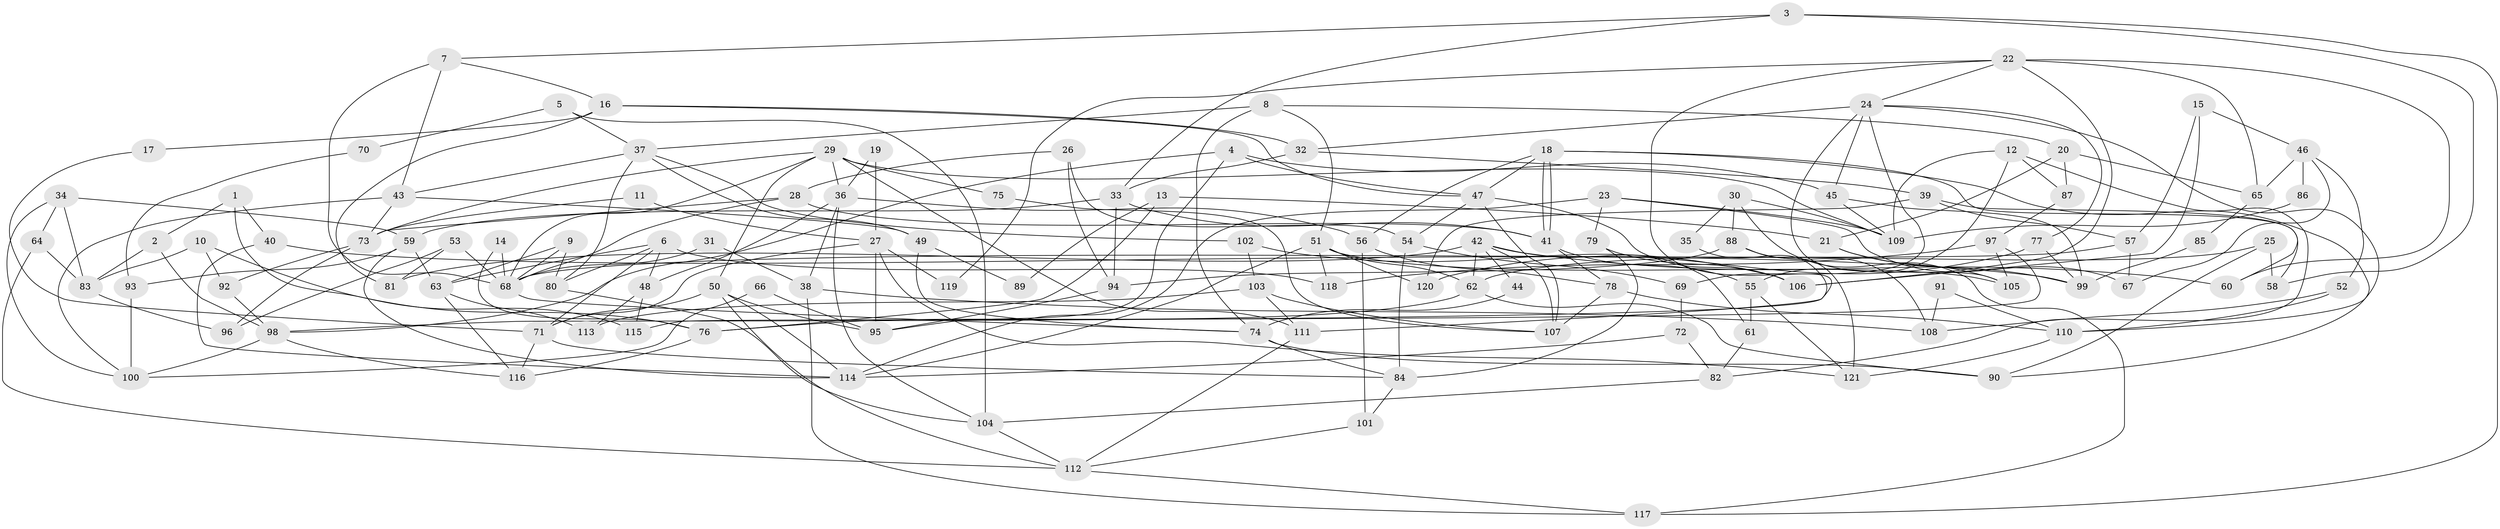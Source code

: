 // Generated by graph-tools (version 1.1) at 2025/50/03/09/25 03:50:07]
// undirected, 121 vertices, 242 edges
graph export_dot {
graph [start="1"]
  node [color=gray90,style=filled];
  1;
  2;
  3;
  4;
  5;
  6;
  7;
  8;
  9;
  10;
  11;
  12;
  13;
  14;
  15;
  16;
  17;
  18;
  19;
  20;
  21;
  22;
  23;
  24;
  25;
  26;
  27;
  28;
  29;
  30;
  31;
  32;
  33;
  34;
  35;
  36;
  37;
  38;
  39;
  40;
  41;
  42;
  43;
  44;
  45;
  46;
  47;
  48;
  49;
  50;
  51;
  52;
  53;
  54;
  55;
  56;
  57;
  58;
  59;
  60;
  61;
  62;
  63;
  64;
  65;
  66;
  67;
  68;
  69;
  70;
  71;
  72;
  73;
  74;
  75;
  76;
  77;
  78;
  79;
  80;
  81;
  82;
  83;
  84;
  85;
  86;
  87;
  88;
  89;
  90;
  91;
  92;
  93;
  94;
  95;
  96;
  97;
  98;
  99;
  100;
  101;
  102;
  103;
  104;
  105;
  106;
  107;
  108;
  109;
  110;
  111;
  112;
  113;
  114;
  115;
  116;
  117;
  118;
  119;
  120;
  121;
  1 -- 2;
  1 -- 40;
  1 -- 115;
  2 -- 98;
  2 -- 83;
  3 -- 58;
  3 -- 33;
  3 -- 7;
  3 -- 117;
  4 -- 45;
  4 -- 47;
  4 -- 95;
  4 -- 98;
  5 -- 104;
  5 -- 37;
  5 -- 70;
  6 -- 48;
  6 -- 63;
  6 -- 71;
  6 -- 80;
  6 -- 118;
  7 -- 43;
  7 -- 16;
  7 -- 68;
  8 -- 37;
  8 -- 74;
  8 -- 20;
  8 -- 51;
  9 -- 80;
  9 -- 68;
  9 -- 63;
  10 -- 83;
  10 -- 92;
  10 -- 76;
  11 -- 27;
  11 -- 73;
  12 -- 87;
  12 -- 109;
  12 -- 55;
  12 -- 82;
  13 -- 76;
  13 -- 21;
  13 -- 89;
  14 -- 68;
  14 -- 76;
  15 -- 46;
  15 -- 106;
  15 -- 57;
  16 -- 32;
  16 -- 17;
  16 -- 47;
  16 -- 81;
  17 -- 71;
  18 -- 47;
  18 -- 41;
  18 -- 41;
  18 -- 56;
  18 -- 60;
  18 -- 90;
  19 -- 27;
  19 -- 36;
  20 -- 65;
  20 -- 21;
  20 -- 87;
  21 -- 105;
  21 -- 99;
  22 -- 24;
  22 -- 60;
  22 -- 65;
  22 -- 106;
  22 -- 111;
  22 -- 119;
  23 -- 114;
  23 -- 79;
  23 -- 67;
  23 -- 109;
  24 -- 45;
  24 -- 105;
  24 -- 32;
  24 -- 69;
  24 -- 77;
  24 -- 110;
  25 -- 62;
  25 -- 90;
  25 -- 58;
  26 -- 28;
  26 -- 94;
  26 -- 54;
  27 -- 95;
  27 -- 71;
  27 -- 119;
  27 -- 121;
  28 -- 68;
  28 -- 41;
  28 -- 73;
  29 -- 111;
  29 -- 36;
  29 -- 50;
  29 -- 68;
  29 -- 73;
  29 -- 75;
  29 -- 109;
  30 -- 109;
  30 -- 117;
  30 -- 35;
  30 -- 88;
  31 -- 68;
  31 -- 38;
  32 -- 33;
  32 -- 39;
  33 -- 59;
  33 -- 41;
  33 -- 94;
  34 -- 100;
  34 -- 59;
  34 -- 64;
  34 -- 83;
  35 -- 98;
  36 -- 56;
  36 -- 104;
  36 -- 38;
  36 -- 48;
  37 -- 102;
  37 -- 49;
  37 -- 43;
  37 -- 80;
  38 -- 117;
  38 -- 108;
  39 -- 57;
  39 -- 58;
  39 -- 120;
  40 -- 99;
  40 -- 114;
  41 -- 55;
  41 -- 78;
  42 -- 62;
  42 -- 61;
  42 -- 44;
  42 -- 60;
  42 -- 81;
  42 -- 107;
  43 -- 73;
  43 -- 49;
  43 -- 100;
  44 -- 74;
  45 -- 109;
  45 -- 99;
  46 -- 67;
  46 -- 52;
  46 -- 65;
  46 -- 86;
  47 -- 107;
  47 -- 54;
  47 -- 106;
  48 -- 113;
  48 -- 115;
  49 -- 74;
  49 -- 89;
  50 -- 95;
  50 -- 71;
  50 -- 112;
  50 -- 114;
  51 -- 114;
  51 -- 62;
  51 -- 105;
  51 -- 118;
  51 -- 120;
  52 -- 108;
  52 -- 110;
  53 -- 68;
  53 -- 81;
  53 -- 96;
  54 -- 69;
  54 -- 84;
  55 -- 121;
  55 -- 61;
  56 -- 101;
  56 -- 78;
  57 -- 68;
  57 -- 67;
  59 -- 63;
  59 -- 114;
  59 -- 93;
  61 -- 82;
  62 -- 90;
  62 -- 76;
  63 -- 116;
  63 -- 113;
  64 -- 83;
  64 -- 112;
  65 -- 85;
  66 -- 100;
  66 -- 95;
  68 -- 74;
  69 -- 72;
  70 -- 93;
  71 -- 84;
  71 -- 116;
  72 -- 82;
  72 -- 114;
  73 -- 92;
  73 -- 96;
  74 -- 84;
  74 -- 90;
  75 -- 107;
  76 -- 116;
  77 -- 120;
  77 -- 99;
  78 -- 107;
  78 -- 110;
  79 -- 106;
  79 -- 84;
  80 -- 104;
  82 -- 104;
  83 -- 96;
  84 -- 101;
  85 -- 99;
  86 -- 109;
  87 -- 97;
  88 -- 121;
  88 -- 94;
  88 -- 108;
  91 -- 110;
  91 -- 108;
  92 -- 98;
  93 -- 100;
  94 -- 95;
  97 -- 118;
  97 -- 115;
  97 -- 105;
  98 -- 116;
  98 -- 100;
  101 -- 112;
  102 -- 106;
  102 -- 103;
  103 -- 107;
  103 -- 111;
  103 -- 113;
  104 -- 112;
  110 -- 121;
  111 -- 112;
  112 -- 117;
}

